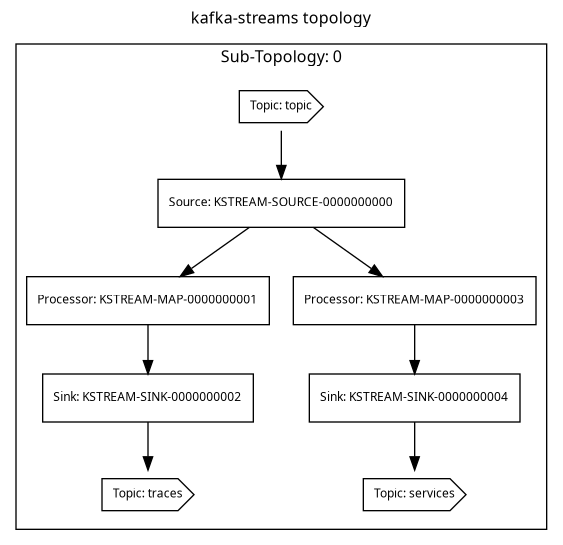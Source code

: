 @startuml
digraph G {
	graph [labelloc=top,label="kafka-streams topology",fontname="Verdana",fontsize=12];
	edge [fontname="Verdana",fontsize=9,labelfontname="Verdana",labelfontsize=9];
	node [fontname="Verdana",fontsize=9,shape=record];
subgraph cluster_c3 {
label = "Sub-Topology: 0";
	c0 [label="Topic: topic"]
	// null
	c0 -> c4 [];
	c4 [label="Source: KSTREAM-SOURCE-0000000000"]
	c5 [label="Processor: KSTREAM-MAP-0000000001"]
	// null
	c4 -> c5 [];
	c6 [label="Processor: KSTREAM-MAP-0000000003"]
	// null
	c4 -> c6 [];
	c7 [label="Sink: KSTREAM-SINK-0000000002"]
	// null
	c5 -> c7 [];
	// null
	c7 -> c1 [];
	c8 [label="Sink: KSTREAM-SINK-0000000004"]
	// null
	c6 -> c8 [];
	// null
	c8 -> c2 [];
}
	c0 [label="Topic: topic", shape=cds]
	c1 [label="Topic: traces", shape=cds]
	c2 [label="Topic: services", shape=cds]
}
@enduml
